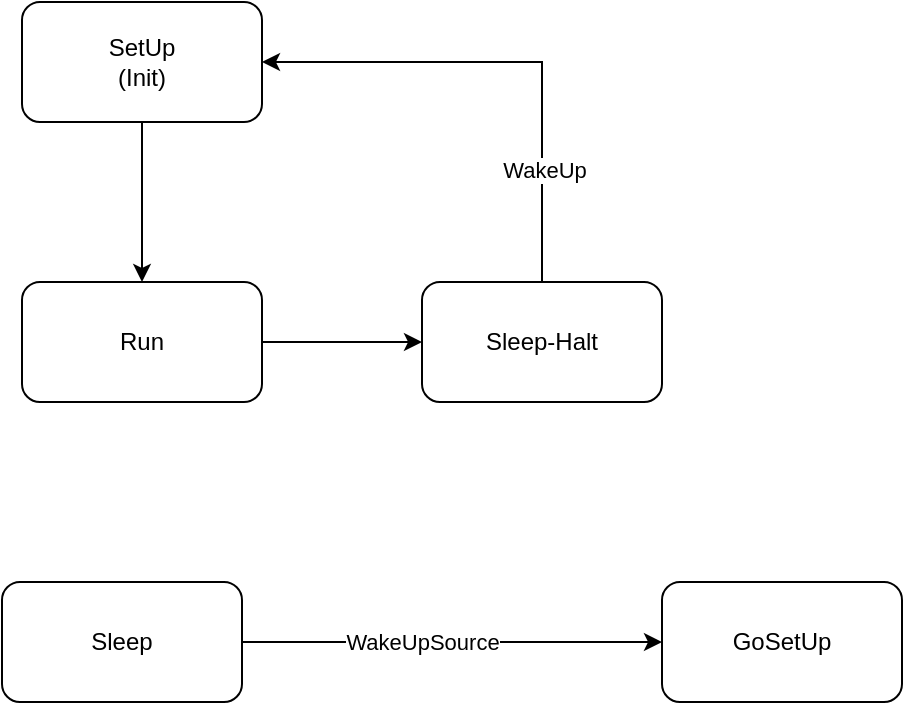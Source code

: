 <mxfile version="28.0.4">
  <diagram name="第 1 页" id="VOu8pV2oIShs5EdclLPj">
    <mxGraphModel dx="713" dy="436" grid="1" gridSize="10" guides="1" tooltips="1" connect="1" arrows="1" fold="1" page="1" pageScale="1" pageWidth="827" pageHeight="1169" math="0" shadow="0">
      <root>
        <mxCell id="0" />
        <mxCell id="1" parent="0" />
        <mxCell id="oPt5sCqzlbKkoZ0zVyKE-3" style="edgeStyle=orthogonalEdgeStyle;rounded=0;orthogonalLoop=1;jettySize=auto;html=1;" edge="1" parent="1" source="oPt5sCqzlbKkoZ0zVyKE-1" target="oPt5sCqzlbKkoZ0zVyKE-2">
          <mxGeometry relative="1" as="geometry" />
        </mxCell>
        <mxCell id="oPt5sCqzlbKkoZ0zVyKE-1" value="SetUp&lt;div&gt;(Init)&lt;/div&gt;" style="rounded=1;whiteSpace=wrap;html=1;" vertex="1" parent="1">
          <mxGeometry x="240" y="110" width="120" height="60" as="geometry" />
        </mxCell>
        <mxCell id="oPt5sCqzlbKkoZ0zVyKE-4" style="edgeStyle=orthogonalEdgeStyle;rounded=0;orthogonalLoop=1;jettySize=auto;html=1;entryX=0;entryY=0.5;entryDx=0;entryDy=0;" edge="1" parent="1" source="oPt5sCqzlbKkoZ0zVyKE-2" target="oPt5sCqzlbKkoZ0zVyKE-5">
          <mxGeometry relative="1" as="geometry">
            <mxPoint x="460" y="280" as="targetPoint" />
          </mxGeometry>
        </mxCell>
        <mxCell id="oPt5sCqzlbKkoZ0zVyKE-2" value="Run" style="rounded=1;whiteSpace=wrap;html=1;" vertex="1" parent="1">
          <mxGeometry x="240" y="250" width="120" height="60" as="geometry" />
        </mxCell>
        <mxCell id="oPt5sCqzlbKkoZ0zVyKE-6" style="edgeStyle=orthogonalEdgeStyle;rounded=0;orthogonalLoop=1;jettySize=auto;html=1;exitX=0.5;exitY=0;exitDx=0;exitDy=0;entryX=1;entryY=0.5;entryDx=0;entryDy=0;" edge="1" parent="1" source="oPt5sCqzlbKkoZ0zVyKE-5" target="oPt5sCqzlbKkoZ0zVyKE-1">
          <mxGeometry relative="1" as="geometry" />
        </mxCell>
        <mxCell id="oPt5sCqzlbKkoZ0zVyKE-7" value="WakeUp" style="edgeLabel;html=1;align=center;verticalAlign=middle;resizable=0;points=[];" vertex="1" connectable="0" parent="oPt5sCqzlbKkoZ0zVyKE-6">
          <mxGeometry x="-0.552" y="-1" relative="1" as="geometry">
            <mxPoint as="offset" />
          </mxGeometry>
        </mxCell>
        <mxCell id="oPt5sCqzlbKkoZ0zVyKE-5" value="Sleep-Halt" style="rounded=1;whiteSpace=wrap;html=1;" vertex="1" parent="1">
          <mxGeometry x="440" y="250" width="120" height="60" as="geometry" />
        </mxCell>
        <mxCell id="oPt5sCqzlbKkoZ0zVyKE-9" style="edgeStyle=orthogonalEdgeStyle;rounded=0;orthogonalLoop=1;jettySize=auto;html=1;entryX=0;entryY=0.5;entryDx=0;entryDy=0;" edge="1" parent="1" source="oPt5sCqzlbKkoZ0zVyKE-8" target="oPt5sCqzlbKkoZ0zVyKE-10">
          <mxGeometry relative="1" as="geometry">
            <mxPoint x="540" y="430" as="targetPoint" />
          </mxGeometry>
        </mxCell>
        <mxCell id="oPt5sCqzlbKkoZ0zVyKE-11" value="WakeUpSource" style="edgeLabel;html=1;align=center;verticalAlign=middle;resizable=0;points=[];" vertex="1" connectable="0" parent="oPt5sCqzlbKkoZ0zVyKE-9">
          <mxGeometry x="-0.2" y="-1" relative="1" as="geometry">
            <mxPoint x="6" y="-1" as="offset" />
          </mxGeometry>
        </mxCell>
        <mxCell id="oPt5sCqzlbKkoZ0zVyKE-8" value="Sleep" style="rounded=1;whiteSpace=wrap;html=1;" vertex="1" parent="1">
          <mxGeometry x="230" y="400" width="120" height="60" as="geometry" />
        </mxCell>
        <mxCell id="oPt5sCqzlbKkoZ0zVyKE-10" value="GoSetUp" style="rounded=1;whiteSpace=wrap;html=1;" vertex="1" parent="1">
          <mxGeometry x="560" y="400" width="120" height="60" as="geometry" />
        </mxCell>
      </root>
    </mxGraphModel>
  </diagram>
</mxfile>
